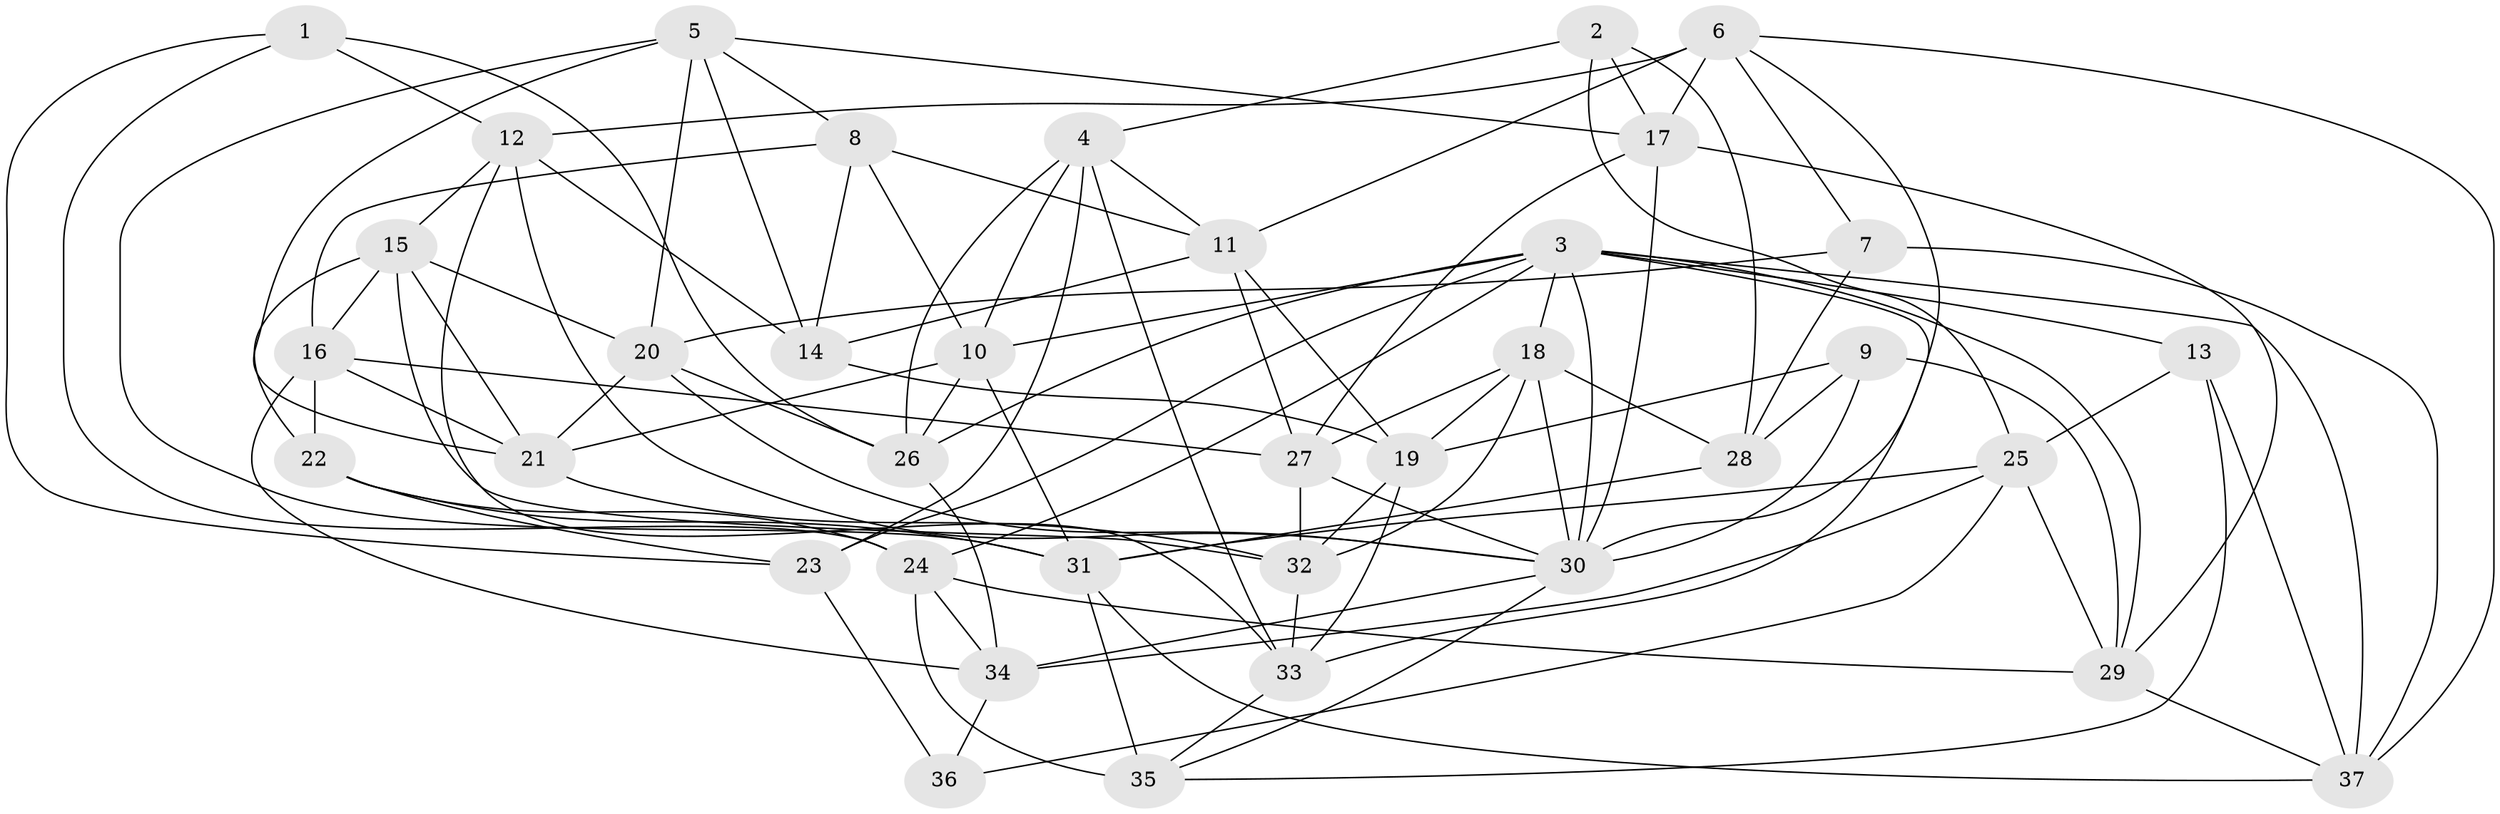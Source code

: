 // original degree distribution, {4: 1.0}
// Generated by graph-tools (version 1.1) at 2025/26/03/09/25 03:26:57]
// undirected, 37 vertices, 106 edges
graph export_dot {
graph [start="1"]
  node [color=gray90,style=filled];
  1;
  2;
  3;
  4;
  5;
  6;
  7;
  8;
  9;
  10;
  11;
  12;
  13;
  14;
  15;
  16;
  17;
  18;
  19;
  20;
  21;
  22;
  23;
  24;
  25;
  26;
  27;
  28;
  29;
  30;
  31;
  32;
  33;
  34;
  35;
  36;
  37;
  1 -- 12 [weight=1.0];
  1 -- 23 [weight=1.0];
  1 -- 24 [weight=1.0];
  1 -- 26 [weight=1.0];
  2 -- 4 [weight=1.0];
  2 -- 17 [weight=1.0];
  2 -- 25 [weight=1.0];
  2 -- 28 [weight=1.0];
  3 -- 10 [weight=1.0];
  3 -- 13 [weight=1.0];
  3 -- 18 [weight=1.0];
  3 -- 23 [weight=1.0];
  3 -- 24 [weight=1.0];
  3 -- 26 [weight=1.0];
  3 -- 29 [weight=1.0];
  3 -- 30 [weight=1.0];
  3 -- 33 [weight=1.0];
  3 -- 37 [weight=1.0];
  4 -- 10 [weight=1.0];
  4 -- 11 [weight=1.0];
  4 -- 23 [weight=1.0];
  4 -- 26 [weight=1.0];
  4 -- 33 [weight=1.0];
  5 -- 8 [weight=1.0];
  5 -- 14 [weight=1.0];
  5 -- 17 [weight=1.0];
  5 -- 20 [weight=1.0];
  5 -- 21 [weight=1.0];
  5 -- 31 [weight=1.0];
  6 -- 7 [weight=1.0];
  6 -- 11 [weight=1.0];
  6 -- 12 [weight=1.0];
  6 -- 17 [weight=1.0];
  6 -- 30 [weight=1.0];
  6 -- 37 [weight=1.0];
  7 -- 20 [weight=1.0];
  7 -- 28 [weight=1.0];
  7 -- 37 [weight=1.0];
  8 -- 10 [weight=1.0];
  8 -- 11 [weight=1.0];
  8 -- 14 [weight=2.0];
  8 -- 16 [weight=1.0];
  9 -- 19 [weight=1.0];
  9 -- 28 [weight=1.0];
  9 -- 29 [weight=1.0];
  9 -- 30 [weight=1.0];
  10 -- 21 [weight=1.0];
  10 -- 26 [weight=1.0];
  10 -- 31 [weight=1.0];
  11 -- 14 [weight=1.0];
  11 -- 19 [weight=1.0];
  11 -- 27 [weight=1.0];
  12 -- 14 [weight=1.0];
  12 -- 15 [weight=1.0];
  12 -- 30 [weight=1.0];
  12 -- 33 [weight=1.0];
  13 -- 25 [weight=1.0];
  13 -- 35 [weight=1.0];
  13 -- 37 [weight=1.0];
  14 -- 19 [weight=1.0];
  15 -- 16 [weight=1.0];
  15 -- 20 [weight=1.0];
  15 -- 21 [weight=1.0];
  15 -- 22 [weight=1.0];
  15 -- 32 [weight=1.0];
  16 -- 21 [weight=1.0];
  16 -- 22 [weight=1.0];
  16 -- 27 [weight=1.0];
  16 -- 34 [weight=1.0];
  17 -- 27 [weight=1.0];
  17 -- 29 [weight=1.0];
  17 -- 30 [weight=1.0];
  18 -- 19 [weight=1.0];
  18 -- 27 [weight=1.0];
  18 -- 28 [weight=1.0];
  18 -- 30 [weight=1.0];
  18 -- 32 [weight=1.0];
  19 -- 32 [weight=1.0];
  19 -- 33 [weight=1.0];
  20 -- 21 [weight=1.0];
  20 -- 26 [weight=1.0];
  20 -- 30 [weight=1.0];
  21 -- 32 [weight=1.0];
  22 -- 23 [weight=1.0];
  22 -- 24 [weight=1.0];
  22 -- 31 [weight=2.0];
  23 -- 36 [weight=2.0];
  24 -- 29 [weight=1.0];
  24 -- 34 [weight=1.0];
  24 -- 35 [weight=1.0];
  25 -- 29 [weight=1.0];
  25 -- 31 [weight=1.0];
  25 -- 34 [weight=1.0];
  25 -- 36 [weight=1.0];
  26 -- 34 [weight=1.0];
  27 -- 30 [weight=1.0];
  27 -- 32 [weight=1.0];
  28 -- 31 [weight=2.0];
  29 -- 37 [weight=1.0];
  30 -- 34 [weight=1.0];
  30 -- 35 [weight=1.0];
  31 -- 35 [weight=2.0];
  31 -- 37 [weight=1.0];
  32 -- 33 [weight=1.0];
  33 -- 35 [weight=1.0];
  34 -- 36 [weight=1.0];
}
